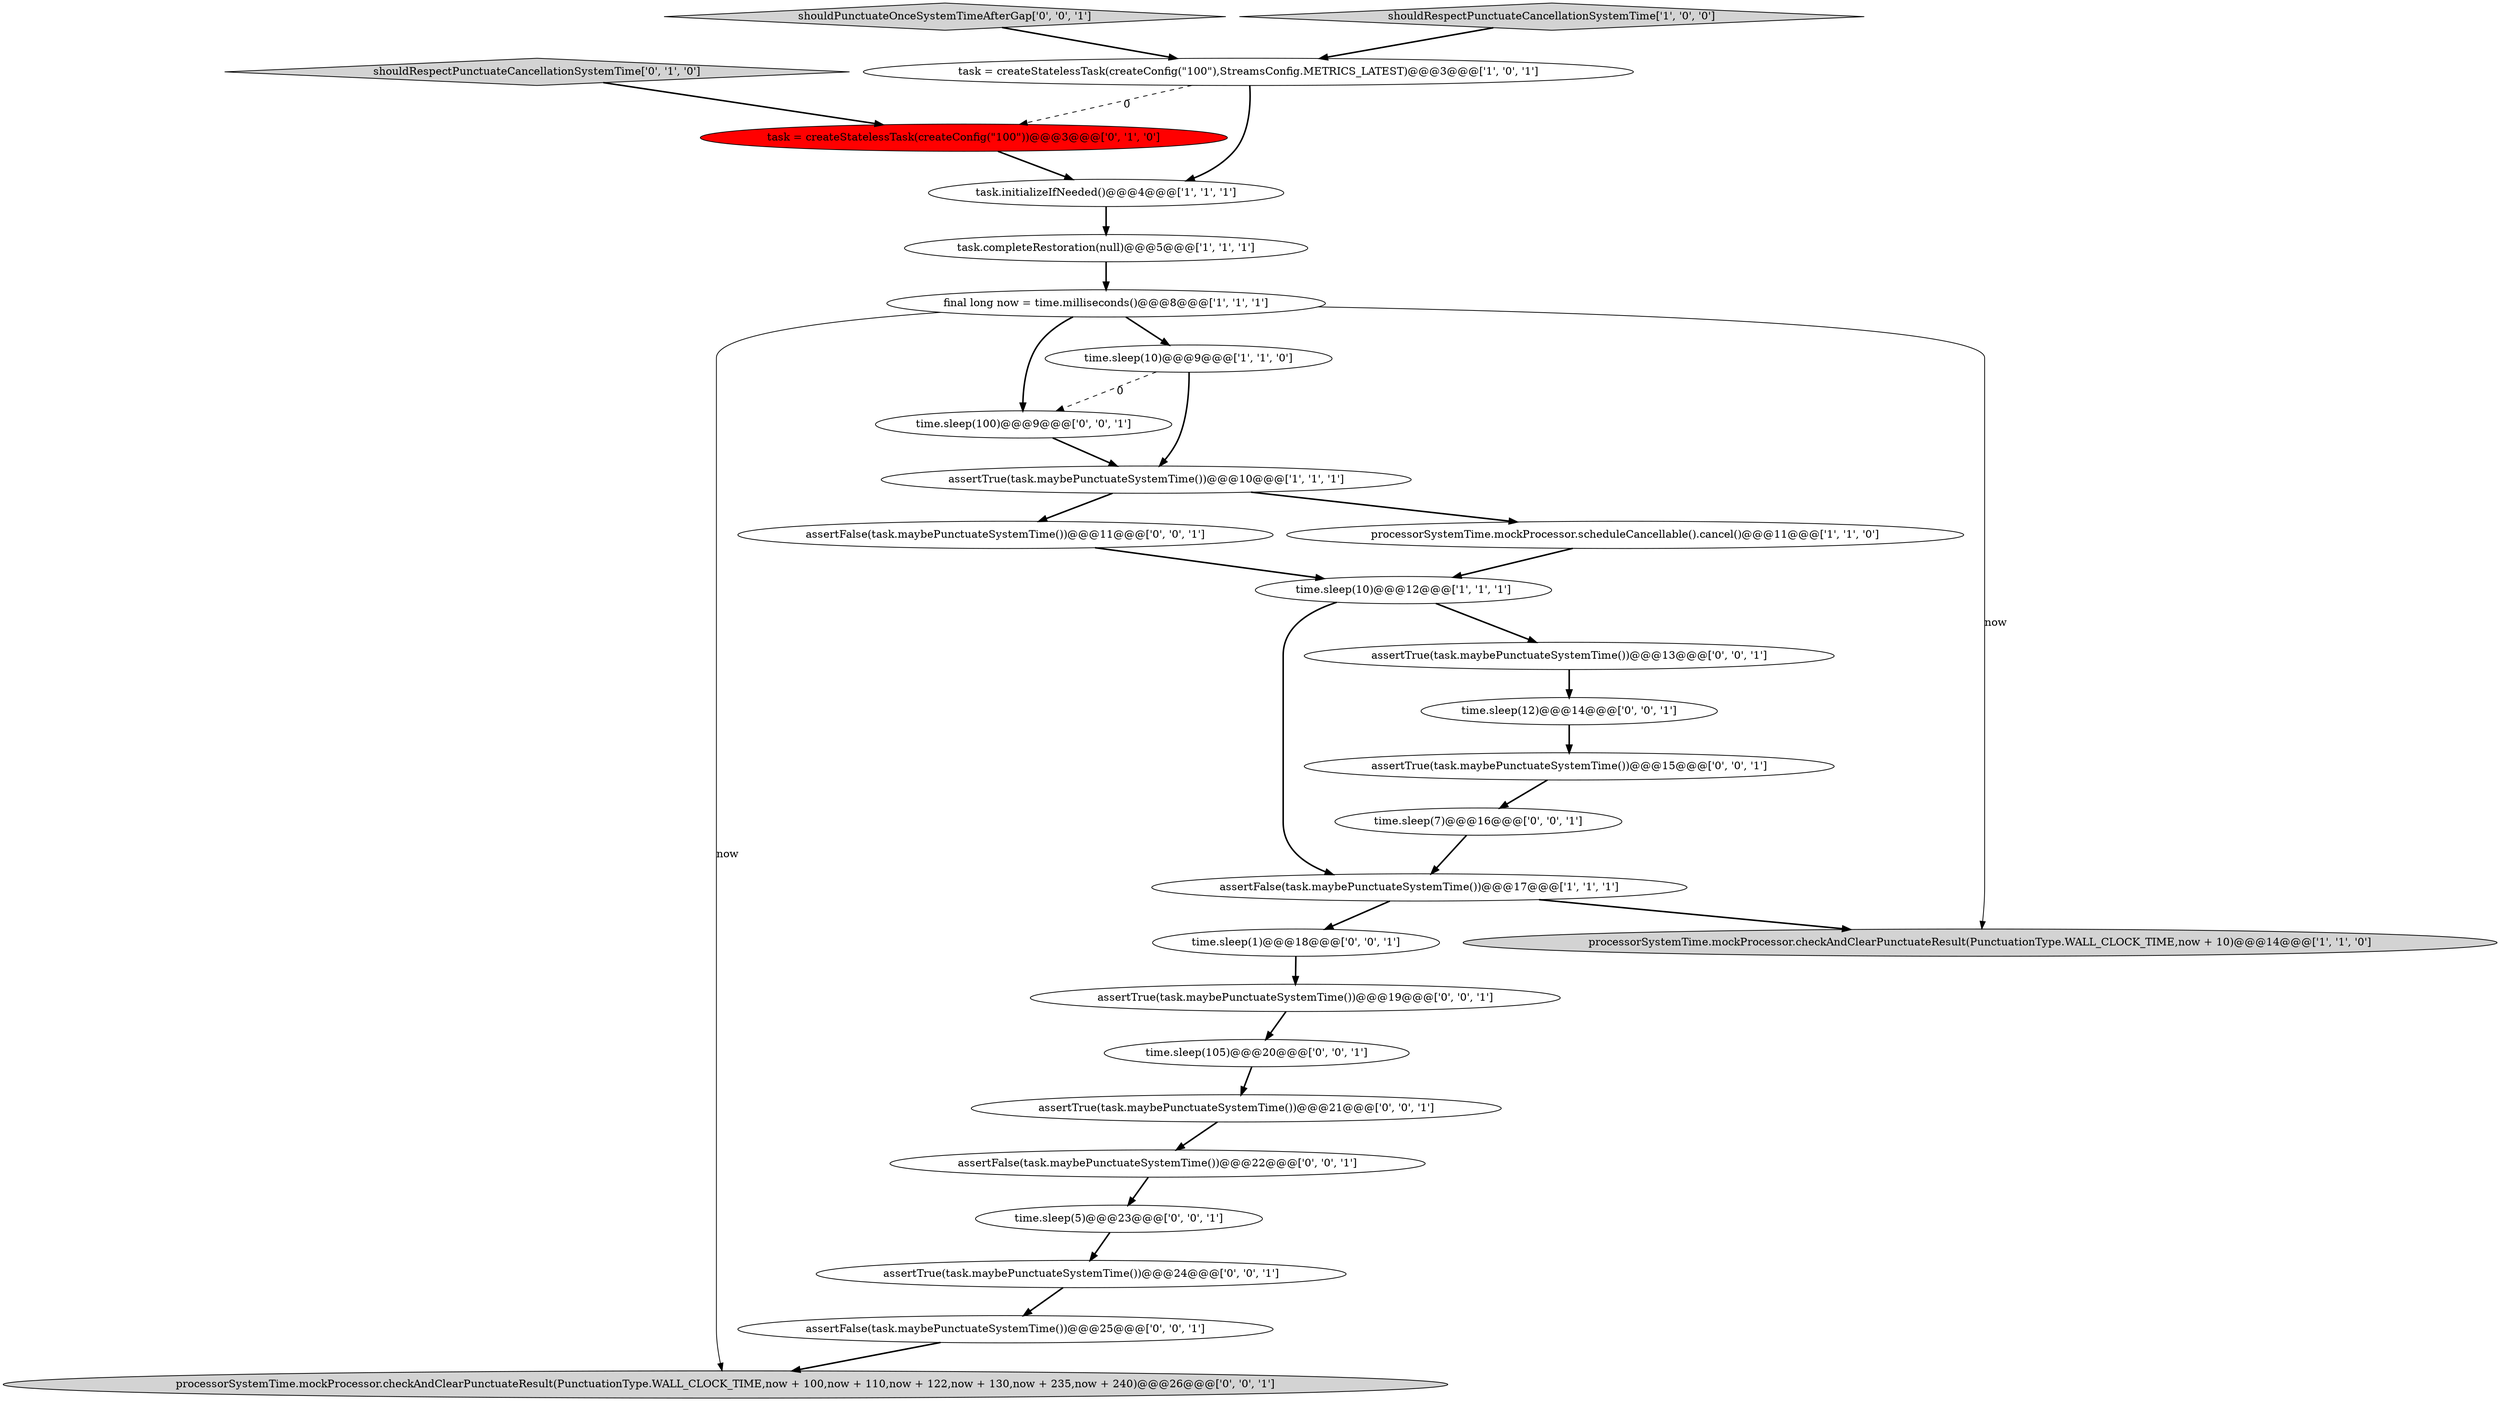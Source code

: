 digraph {
5 [style = filled, label = "assertFalse(task.maybePunctuateSystemTime())@@@17@@@['1', '1', '1']", fillcolor = white, shape = ellipse image = "AAA0AAABBB1BBB"];
7 [style = filled, label = "task.completeRestoration(null)@@@5@@@['1', '1', '1']", fillcolor = white, shape = ellipse image = "AAA0AAABBB1BBB"];
27 [style = filled, label = "assertTrue(task.maybePunctuateSystemTime())@@@19@@@['0', '0', '1']", fillcolor = white, shape = ellipse image = "AAA0AAABBB3BBB"];
15 [style = filled, label = "assertTrue(task.maybePunctuateSystemTime())@@@21@@@['0', '0', '1']", fillcolor = white, shape = ellipse image = "AAA0AAABBB3BBB"];
11 [style = filled, label = "task = createStatelessTask(createConfig(\"100\"))@@@3@@@['0', '1', '0']", fillcolor = red, shape = ellipse image = "AAA1AAABBB2BBB"];
28 [style = filled, label = "time.sleep(100)@@@9@@@['0', '0', '1']", fillcolor = white, shape = ellipse image = "AAA0AAABBB3BBB"];
19 [style = filled, label = "processorSystemTime.mockProcessor.checkAndClearPunctuateResult(PunctuationType.WALL_CLOCK_TIME,now + 100,now + 110,now + 122,now + 130,now + 235,now + 240)@@@26@@@['0', '0', '1']", fillcolor = lightgray, shape = ellipse image = "AAA0AAABBB3BBB"];
13 [style = filled, label = "assertTrue(task.maybePunctuateSystemTime())@@@24@@@['0', '0', '1']", fillcolor = white, shape = ellipse image = "AAA0AAABBB3BBB"];
18 [style = filled, label = "shouldPunctuateOnceSystemTimeAfterGap['0', '0', '1']", fillcolor = lightgray, shape = diamond image = "AAA0AAABBB3BBB"];
4 [style = filled, label = "time.sleep(10)@@@9@@@['1', '1', '0']", fillcolor = white, shape = ellipse image = "AAA0AAABBB1BBB"];
22 [style = filled, label = "assertTrue(task.maybePunctuateSystemTime())@@@15@@@['0', '0', '1']", fillcolor = white, shape = ellipse image = "AAA0AAABBB3BBB"];
17 [style = filled, label = "assertFalse(task.maybePunctuateSystemTime())@@@22@@@['0', '0', '1']", fillcolor = white, shape = ellipse image = "AAA0AAABBB3BBB"];
14 [style = filled, label = "time.sleep(12)@@@14@@@['0', '0', '1']", fillcolor = white, shape = ellipse image = "AAA0AAABBB3BBB"];
2 [style = filled, label = "time.sleep(10)@@@12@@@['1', '1', '1']", fillcolor = white, shape = ellipse image = "AAA0AAABBB1BBB"];
20 [style = filled, label = "assertTrue(task.maybePunctuateSystemTime())@@@13@@@['0', '0', '1']", fillcolor = white, shape = ellipse image = "AAA0AAABBB3BBB"];
23 [style = filled, label = "assertFalse(task.maybePunctuateSystemTime())@@@11@@@['0', '0', '1']", fillcolor = white, shape = ellipse image = "AAA0AAABBB3BBB"];
6 [style = filled, label = "shouldRespectPunctuateCancellationSystemTime['1', '0', '0']", fillcolor = lightgray, shape = diamond image = "AAA0AAABBB1BBB"];
9 [style = filled, label = "task.initializeIfNeeded()@@@4@@@['1', '1', '1']", fillcolor = white, shape = ellipse image = "AAA0AAABBB1BBB"];
21 [style = filled, label = "time.sleep(5)@@@23@@@['0', '0', '1']", fillcolor = white, shape = ellipse image = "AAA0AAABBB3BBB"];
8 [style = filled, label = "processorSystemTime.mockProcessor.scheduleCancellable().cancel()@@@11@@@['1', '1', '0']", fillcolor = white, shape = ellipse image = "AAA0AAABBB1BBB"];
10 [style = filled, label = "final long now = time.milliseconds()@@@8@@@['1', '1', '1']", fillcolor = white, shape = ellipse image = "AAA0AAABBB1BBB"];
12 [style = filled, label = "shouldRespectPunctuateCancellationSystemTime['0', '1', '0']", fillcolor = lightgray, shape = diamond image = "AAA0AAABBB2BBB"];
0 [style = filled, label = "processorSystemTime.mockProcessor.checkAndClearPunctuateResult(PunctuationType.WALL_CLOCK_TIME,now + 10)@@@14@@@['1', '1', '0']", fillcolor = lightgray, shape = ellipse image = "AAA0AAABBB1BBB"];
25 [style = filled, label = "assertFalse(task.maybePunctuateSystemTime())@@@25@@@['0', '0', '1']", fillcolor = white, shape = ellipse image = "AAA0AAABBB3BBB"];
16 [style = filled, label = "time.sleep(105)@@@20@@@['0', '0', '1']", fillcolor = white, shape = ellipse image = "AAA0AAABBB3BBB"];
1 [style = filled, label = "assertTrue(task.maybePunctuateSystemTime())@@@10@@@['1', '1', '1']", fillcolor = white, shape = ellipse image = "AAA0AAABBB1BBB"];
26 [style = filled, label = "time.sleep(1)@@@18@@@['0', '0', '1']", fillcolor = white, shape = ellipse image = "AAA0AAABBB3BBB"];
24 [style = filled, label = "time.sleep(7)@@@16@@@['0', '0', '1']", fillcolor = white, shape = ellipse image = "AAA0AAABBB3BBB"];
3 [style = filled, label = "task = createStatelessTask(createConfig(\"100\"),StreamsConfig.METRICS_LATEST)@@@3@@@['1', '0', '1']", fillcolor = white, shape = ellipse image = "AAA0AAABBB1BBB"];
13->25 [style = bold, label=""];
6->3 [style = bold, label=""];
16->15 [style = bold, label=""];
18->3 [style = bold, label=""];
2->20 [style = bold, label=""];
1->8 [style = bold, label=""];
10->28 [style = bold, label=""];
7->10 [style = bold, label=""];
12->11 [style = bold, label=""];
14->22 [style = bold, label=""];
5->26 [style = bold, label=""];
20->14 [style = bold, label=""];
28->1 [style = bold, label=""];
27->16 [style = bold, label=""];
9->7 [style = bold, label=""];
11->9 [style = bold, label=""];
10->19 [style = solid, label="now"];
1->23 [style = bold, label=""];
24->5 [style = bold, label=""];
4->28 [style = dashed, label="0"];
3->9 [style = bold, label=""];
26->27 [style = bold, label=""];
15->17 [style = bold, label=""];
8->2 [style = bold, label=""];
5->0 [style = bold, label=""];
21->13 [style = bold, label=""];
25->19 [style = bold, label=""];
10->4 [style = bold, label=""];
10->0 [style = solid, label="now"];
4->1 [style = bold, label=""];
23->2 [style = bold, label=""];
22->24 [style = bold, label=""];
17->21 [style = bold, label=""];
3->11 [style = dashed, label="0"];
2->5 [style = bold, label=""];
}
